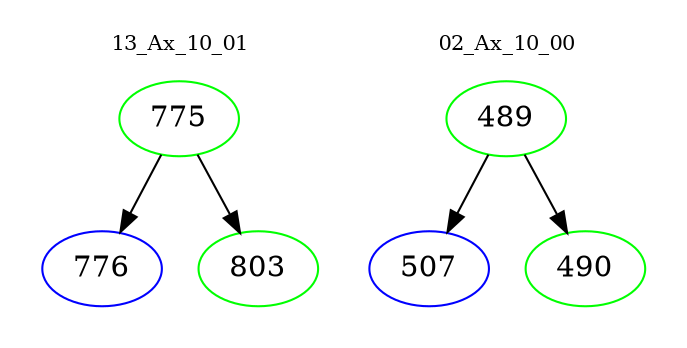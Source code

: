 digraph{
subgraph cluster_0 {
color = white
label = "13_Ax_10_01";
fontsize=10;
T0_775 [label="775", color="green"]
T0_775 -> T0_776 [color="black"]
T0_776 [label="776", color="blue"]
T0_775 -> T0_803 [color="black"]
T0_803 [label="803", color="green"]
}
subgraph cluster_1 {
color = white
label = "02_Ax_10_00";
fontsize=10;
T1_489 [label="489", color="green"]
T1_489 -> T1_507 [color="black"]
T1_507 [label="507", color="blue"]
T1_489 -> T1_490 [color="black"]
T1_490 [label="490", color="green"]
}
}
